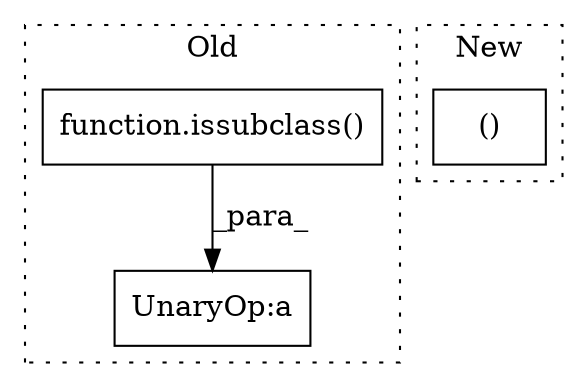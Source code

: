 digraph G {
subgraph cluster0 {
1 [label="function.issubclass()" a="75" s="2086,2109" l="11,1" shape="box"];
3 [label="UnaryOp:a" a="61" s="2082" l="3" shape="box"];
label = "Old";
style="dotted";
}
subgraph cluster1 {
2 [label="()" a="54" s="2417" l="7" shape="box"];
label = "New";
style="dotted";
}
1 -> 3 [label="_para_"];
}